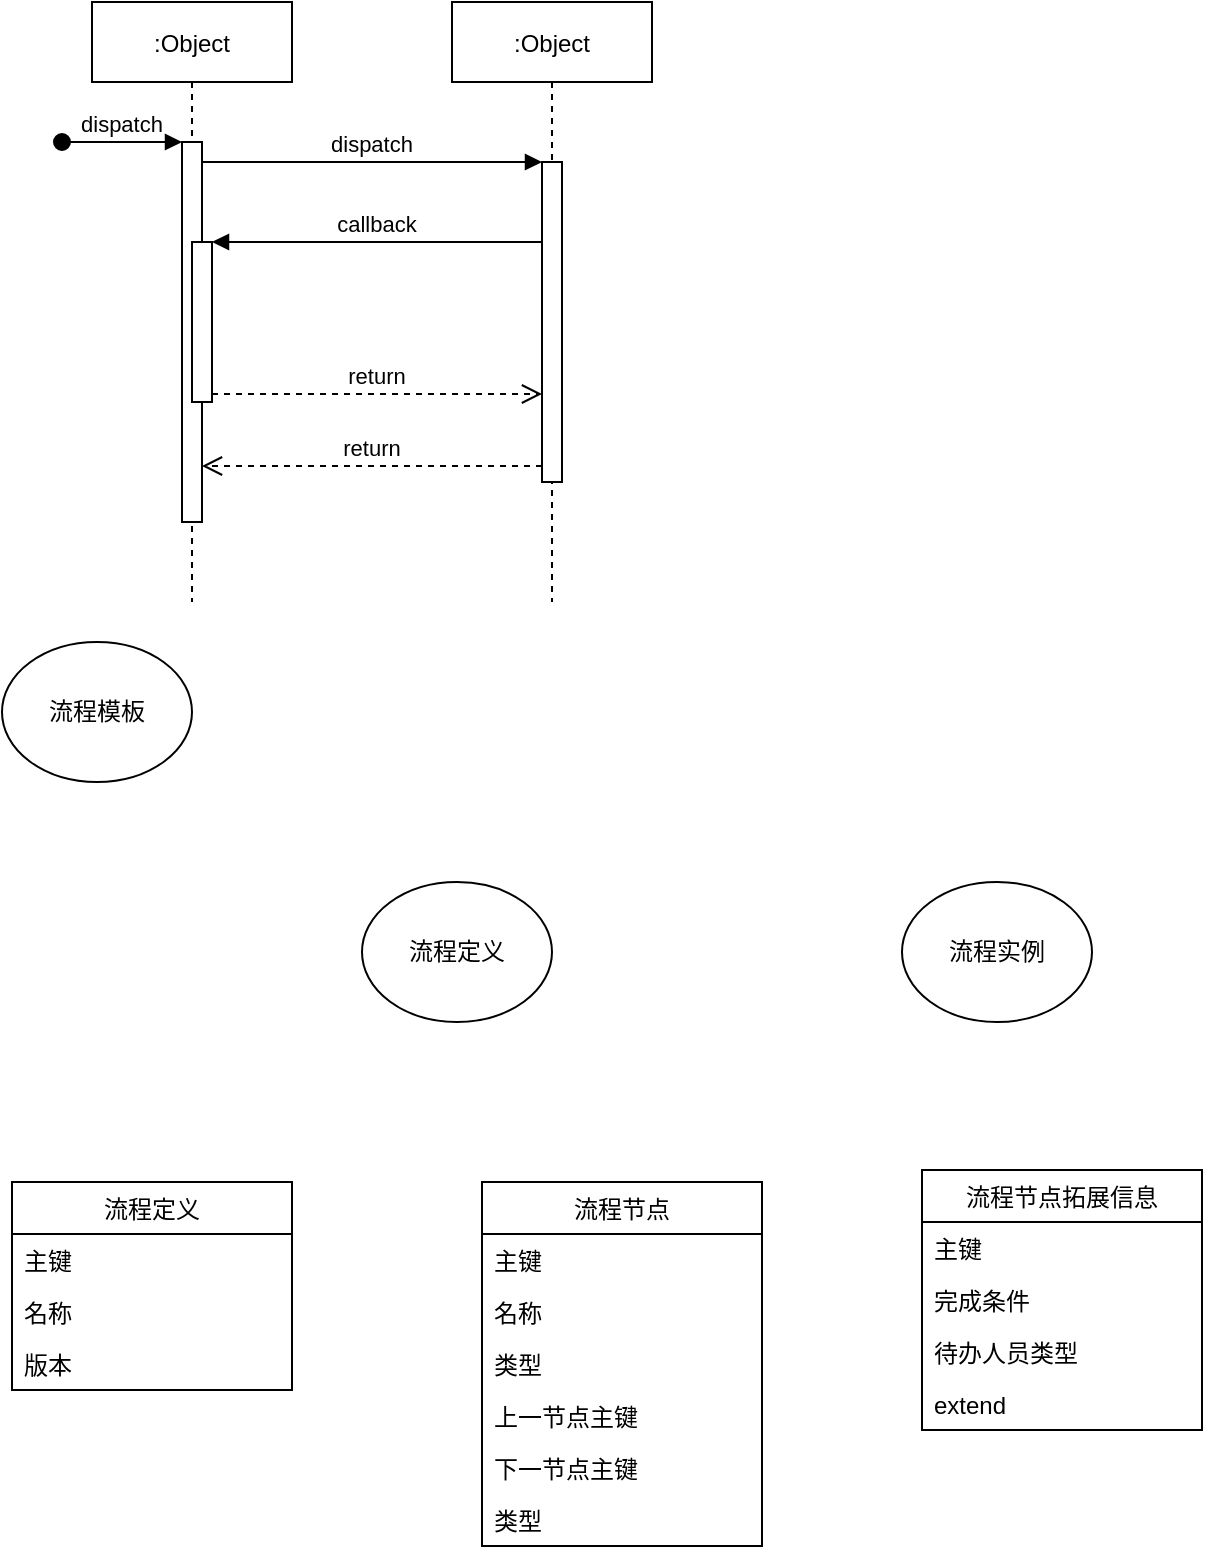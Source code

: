 <mxfile version="20.2.3" type="github">
  <diagram id="kgpKYQtTHZ0yAKxKKP6v" name="Page-1">
    <mxGraphModel dx="1422" dy="762" grid="1" gridSize="10" guides="1" tooltips="1" connect="1" arrows="1" fold="1" page="1" pageScale="1" pageWidth="850" pageHeight="1100" math="0" shadow="0">
      <root>
        <mxCell id="0" />
        <mxCell id="1" parent="0" />
        <mxCell id="3nuBFxr9cyL0pnOWT2aG-1" value=":Object" style="shape=umlLifeline;perimeter=lifelinePerimeter;container=1;collapsible=0;recursiveResize=0;rounded=0;shadow=0;strokeWidth=1;" parent="1" vertex="1">
          <mxGeometry x="155" y="160" width="100" height="300" as="geometry" />
        </mxCell>
        <mxCell id="3nuBFxr9cyL0pnOWT2aG-2" value="" style="points=[];perimeter=orthogonalPerimeter;rounded=0;shadow=0;strokeWidth=1;" parent="3nuBFxr9cyL0pnOWT2aG-1" vertex="1">
          <mxGeometry x="45" y="70" width="10" height="190" as="geometry" />
        </mxCell>
        <mxCell id="3nuBFxr9cyL0pnOWT2aG-3" value="dispatch" style="verticalAlign=bottom;startArrow=oval;endArrow=block;startSize=8;shadow=0;strokeWidth=1;" parent="3nuBFxr9cyL0pnOWT2aG-1" target="3nuBFxr9cyL0pnOWT2aG-2" edge="1">
          <mxGeometry relative="1" as="geometry">
            <mxPoint x="-15" y="70" as="sourcePoint" />
          </mxGeometry>
        </mxCell>
        <mxCell id="3nuBFxr9cyL0pnOWT2aG-4" value="" style="points=[];perimeter=orthogonalPerimeter;rounded=0;shadow=0;strokeWidth=1;" parent="3nuBFxr9cyL0pnOWT2aG-1" vertex="1">
          <mxGeometry x="50" y="120" width="10" height="80" as="geometry" />
        </mxCell>
        <mxCell id="3nuBFxr9cyL0pnOWT2aG-5" value=":Object" style="shape=umlLifeline;perimeter=lifelinePerimeter;container=1;collapsible=0;recursiveResize=0;rounded=0;shadow=0;strokeWidth=1;" parent="1" vertex="1">
          <mxGeometry x="335" y="160" width="100" height="300" as="geometry" />
        </mxCell>
        <mxCell id="3nuBFxr9cyL0pnOWT2aG-6" value="" style="points=[];perimeter=orthogonalPerimeter;rounded=0;shadow=0;strokeWidth=1;" parent="3nuBFxr9cyL0pnOWT2aG-5" vertex="1">
          <mxGeometry x="45" y="80" width="10" height="160" as="geometry" />
        </mxCell>
        <mxCell id="3nuBFxr9cyL0pnOWT2aG-7" value="return" style="verticalAlign=bottom;endArrow=open;dashed=1;endSize=8;exitX=0;exitY=0.95;shadow=0;strokeWidth=1;" parent="1" source="3nuBFxr9cyL0pnOWT2aG-6" target="3nuBFxr9cyL0pnOWT2aG-2" edge="1">
          <mxGeometry relative="1" as="geometry">
            <mxPoint x="310" y="316" as="targetPoint" />
          </mxGeometry>
        </mxCell>
        <mxCell id="3nuBFxr9cyL0pnOWT2aG-8" value="dispatch" style="verticalAlign=bottom;endArrow=block;entryX=0;entryY=0;shadow=0;strokeWidth=1;" parent="1" source="3nuBFxr9cyL0pnOWT2aG-2" target="3nuBFxr9cyL0pnOWT2aG-6" edge="1">
          <mxGeometry relative="1" as="geometry">
            <mxPoint x="310" y="240" as="sourcePoint" />
          </mxGeometry>
        </mxCell>
        <mxCell id="3nuBFxr9cyL0pnOWT2aG-9" value="callback" style="verticalAlign=bottom;endArrow=block;entryX=1;entryY=0;shadow=0;strokeWidth=1;" parent="1" source="3nuBFxr9cyL0pnOWT2aG-6" target="3nuBFxr9cyL0pnOWT2aG-4" edge="1">
          <mxGeometry relative="1" as="geometry">
            <mxPoint x="275" y="280" as="sourcePoint" />
          </mxGeometry>
        </mxCell>
        <mxCell id="3nuBFxr9cyL0pnOWT2aG-10" value="return" style="verticalAlign=bottom;endArrow=open;dashed=1;endSize=8;exitX=1;exitY=0.95;shadow=0;strokeWidth=1;" parent="1" source="3nuBFxr9cyL0pnOWT2aG-4" target="3nuBFxr9cyL0pnOWT2aG-6" edge="1">
          <mxGeometry relative="1" as="geometry">
            <mxPoint x="275" y="337" as="targetPoint" />
          </mxGeometry>
        </mxCell>
        <mxCell id="XxIILgXj8EMPHM-rxq7w-1" value="流程模板" style="ellipse;whiteSpace=wrap;html=1;" vertex="1" parent="1">
          <mxGeometry x="110" y="480" width="95" height="70" as="geometry" />
        </mxCell>
        <mxCell id="XxIILgXj8EMPHM-rxq7w-2" value="流程定义" style="ellipse;whiteSpace=wrap;html=1;" vertex="1" parent="1">
          <mxGeometry x="290" y="600" width="95" height="70" as="geometry" />
        </mxCell>
        <mxCell id="XxIILgXj8EMPHM-rxq7w-3" value="流程实例" style="ellipse;whiteSpace=wrap;html=1;" vertex="1" parent="1">
          <mxGeometry x="560" y="600" width="95" height="70" as="geometry" />
        </mxCell>
        <mxCell id="XxIILgXj8EMPHM-rxq7w-4" value="流程定义" style="swimlane;fontStyle=0;childLayout=stackLayout;horizontal=1;startSize=26;fillColor=none;horizontalStack=0;resizeParent=1;resizeParentMax=0;resizeLast=0;collapsible=1;marginBottom=0;" vertex="1" parent="1">
          <mxGeometry x="115" y="750" width="140" height="104" as="geometry" />
        </mxCell>
        <mxCell id="XxIILgXj8EMPHM-rxq7w-5" value="主键" style="text;strokeColor=none;fillColor=none;align=left;verticalAlign=top;spacingLeft=4;spacingRight=4;overflow=hidden;rotatable=0;points=[[0,0.5],[1,0.5]];portConstraint=eastwest;" vertex="1" parent="XxIILgXj8EMPHM-rxq7w-4">
          <mxGeometry y="26" width="140" height="26" as="geometry" />
        </mxCell>
        <mxCell id="XxIILgXj8EMPHM-rxq7w-9" value="名称" style="text;strokeColor=none;fillColor=none;align=left;verticalAlign=top;spacingLeft=4;spacingRight=4;overflow=hidden;rotatable=0;points=[[0,0.5],[1,0.5]];portConstraint=eastwest;" vertex="1" parent="XxIILgXj8EMPHM-rxq7w-4">
          <mxGeometry y="52" width="140" height="26" as="geometry" />
        </mxCell>
        <mxCell id="XxIILgXj8EMPHM-rxq7w-6" value="版本" style="text;strokeColor=none;fillColor=none;align=left;verticalAlign=top;spacingLeft=4;spacingRight=4;overflow=hidden;rotatable=0;points=[[0,0.5],[1,0.5]];portConstraint=eastwest;" vertex="1" parent="XxIILgXj8EMPHM-rxq7w-4">
          <mxGeometry y="78" width="140" height="26" as="geometry" />
        </mxCell>
        <mxCell id="XxIILgXj8EMPHM-rxq7w-10" value="流程节点" style="swimlane;fontStyle=0;childLayout=stackLayout;horizontal=1;startSize=26;fillColor=none;horizontalStack=0;resizeParent=1;resizeParentMax=0;resizeLast=0;collapsible=1;marginBottom=0;" vertex="1" parent="1">
          <mxGeometry x="350" y="750" width="140" height="182" as="geometry" />
        </mxCell>
        <mxCell id="XxIILgXj8EMPHM-rxq7w-11" value="主键" style="text;strokeColor=none;fillColor=none;align=left;verticalAlign=top;spacingLeft=4;spacingRight=4;overflow=hidden;rotatable=0;points=[[0,0.5],[1,0.5]];portConstraint=eastwest;" vertex="1" parent="XxIILgXj8EMPHM-rxq7w-10">
          <mxGeometry y="26" width="140" height="26" as="geometry" />
        </mxCell>
        <mxCell id="XxIILgXj8EMPHM-rxq7w-12" value="名称" style="text;strokeColor=none;fillColor=none;align=left;verticalAlign=top;spacingLeft=4;spacingRight=4;overflow=hidden;rotatable=0;points=[[0,0.5],[1,0.5]];portConstraint=eastwest;" vertex="1" parent="XxIILgXj8EMPHM-rxq7w-10">
          <mxGeometry y="52" width="140" height="26" as="geometry" />
        </mxCell>
        <mxCell id="XxIILgXj8EMPHM-rxq7w-13" value="类型" style="text;strokeColor=none;fillColor=none;align=left;verticalAlign=top;spacingLeft=4;spacingRight=4;overflow=hidden;rotatable=0;points=[[0,0.5],[1,0.5]];portConstraint=eastwest;" vertex="1" parent="XxIILgXj8EMPHM-rxq7w-10">
          <mxGeometry y="78" width="140" height="26" as="geometry" />
        </mxCell>
        <mxCell id="XxIILgXj8EMPHM-rxq7w-14" value="上一节点主键" style="text;strokeColor=none;fillColor=none;align=left;verticalAlign=top;spacingLeft=4;spacingRight=4;overflow=hidden;rotatable=0;points=[[0,0.5],[1,0.5]];portConstraint=eastwest;" vertex="1" parent="XxIILgXj8EMPHM-rxq7w-10">
          <mxGeometry y="104" width="140" height="26" as="geometry" />
        </mxCell>
        <mxCell id="XxIILgXj8EMPHM-rxq7w-15" value="下一节点主键" style="text;strokeColor=none;fillColor=none;align=left;verticalAlign=top;spacingLeft=4;spacingRight=4;overflow=hidden;rotatable=0;points=[[0,0.5],[1,0.5]];portConstraint=eastwest;" vertex="1" parent="XxIILgXj8EMPHM-rxq7w-10">
          <mxGeometry y="130" width="140" height="26" as="geometry" />
        </mxCell>
        <mxCell id="XxIILgXj8EMPHM-rxq7w-16" value="类型" style="text;strokeColor=none;fillColor=none;align=left;verticalAlign=top;spacingLeft=4;spacingRight=4;overflow=hidden;rotatable=0;points=[[0,0.5],[1,0.5]];portConstraint=eastwest;" vertex="1" parent="XxIILgXj8EMPHM-rxq7w-10">
          <mxGeometry y="156" width="140" height="26" as="geometry" />
        </mxCell>
        <mxCell id="XxIILgXj8EMPHM-rxq7w-17" value="流程节点拓展信息" style="swimlane;fontStyle=0;childLayout=stackLayout;horizontal=1;startSize=26;fillColor=none;horizontalStack=0;resizeParent=1;resizeParentMax=0;resizeLast=0;collapsible=1;marginBottom=0;" vertex="1" parent="1">
          <mxGeometry x="570" y="744" width="140" height="130" as="geometry" />
        </mxCell>
        <mxCell id="XxIILgXj8EMPHM-rxq7w-18" value="主键" style="text;strokeColor=none;fillColor=none;align=left;verticalAlign=top;spacingLeft=4;spacingRight=4;overflow=hidden;rotatable=0;points=[[0,0.5],[1,0.5]];portConstraint=eastwest;" vertex="1" parent="XxIILgXj8EMPHM-rxq7w-17">
          <mxGeometry y="26" width="140" height="26" as="geometry" />
        </mxCell>
        <mxCell id="XxIILgXj8EMPHM-rxq7w-19" value="完成条件" style="text;strokeColor=none;fillColor=none;align=left;verticalAlign=top;spacingLeft=4;spacingRight=4;overflow=hidden;rotatable=0;points=[[0,0.5],[1,0.5]];portConstraint=eastwest;" vertex="1" parent="XxIILgXj8EMPHM-rxq7w-17">
          <mxGeometry y="52" width="140" height="26" as="geometry" />
        </mxCell>
        <mxCell id="XxIILgXj8EMPHM-rxq7w-20" value="待办人员类型" style="text;strokeColor=none;fillColor=none;align=left;verticalAlign=top;spacingLeft=4;spacingRight=4;overflow=hidden;rotatable=0;points=[[0,0.5],[1,0.5]];portConstraint=eastwest;" vertex="1" parent="XxIILgXj8EMPHM-rxq7w-17">
          <mxGeometry y="78" width="140" height="26" as="geometry" />
        </mxCell>
        <mxCell id="XxIILgXj8EMPHM-rxq7w-21" value="extend" style="text;strokeColor=none;fillColor=none;align=left;verticalAlign=top;spacingLeft=4;spacingRight=4;overflow=hidden;rotatable=0;points=[[0,0.5],[1,0.5]];portConstraint=eastwest;" vertex="1" parent="XxIILgXj8EMPHM-rxq7w-17">
          <mxGeometry y="104" width="140" height="26" as="geometry" />
        </mxCell>
      </root>
    </mxGraphModel>
  </diagram>
</mxfile>

